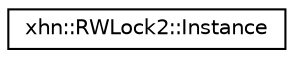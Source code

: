 digraph "Graphical Class Hierarchy"
{
  edge [fontname="Helvetica",fontsize="10",labelfontname="Helvetica",labelfontsize="10"];
  node [fontname="Helvetica",fontsize="10",shape=record];
  rankdir="LR";
  Node1 [label="xhn::RWLock2::Instance",height=0.2,width=0.4,color="black", fillcolor="white", style="filled",URL="$classxhn_1_1_r_w_lock2_1_1_instance.html"];
}
